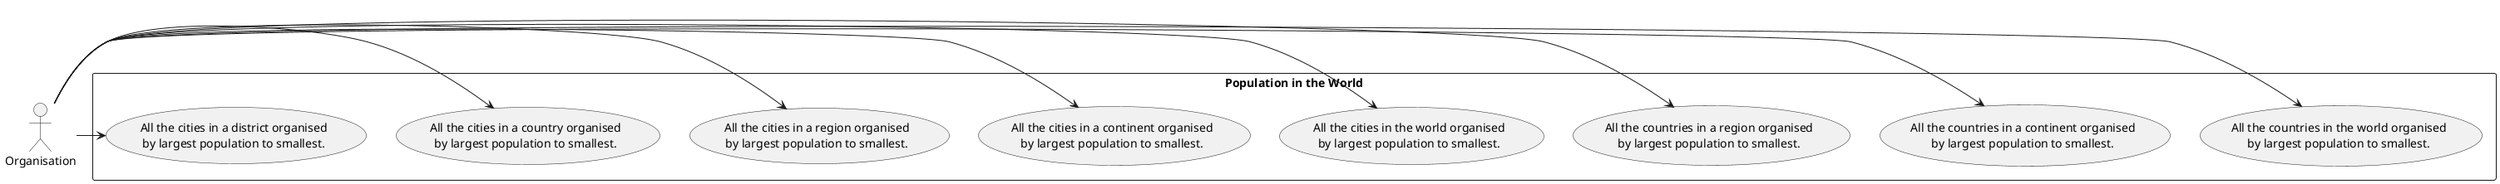 @startuml

actor Org as "Organisation"

rectangle "Population in the World" {
    usecase UC1 as "All the countries in the world organised
    by largest population to smallest."
    usecase UC2 as "All the countries in a continent organised
    by largest population to smallest."
    usecase UC3 as "All the countries in a region organised
    by largest population to smallest."
    usecase UC4 as "All the cities in the world organised
    by largest population to smallest."
    usecase UC5 as "All the cities in a continent organised
    by largest population to smallest."
    usecase UC6 as "All the cities in a region organised
    by largest population to smallest."
    usecase UC7 as "All the cities in a country organised
    by largest population to smallest."
    usecase UC8 as "All the cities in a district organised
    by largest population to smallest."


    Org -> UC1
    Org -> UC2
    Org -> UC3
    Org -> UC4
    Org -> UC5
    Org -> UC6
    Org -> UC7
    Org -> UC8

}

@enduml